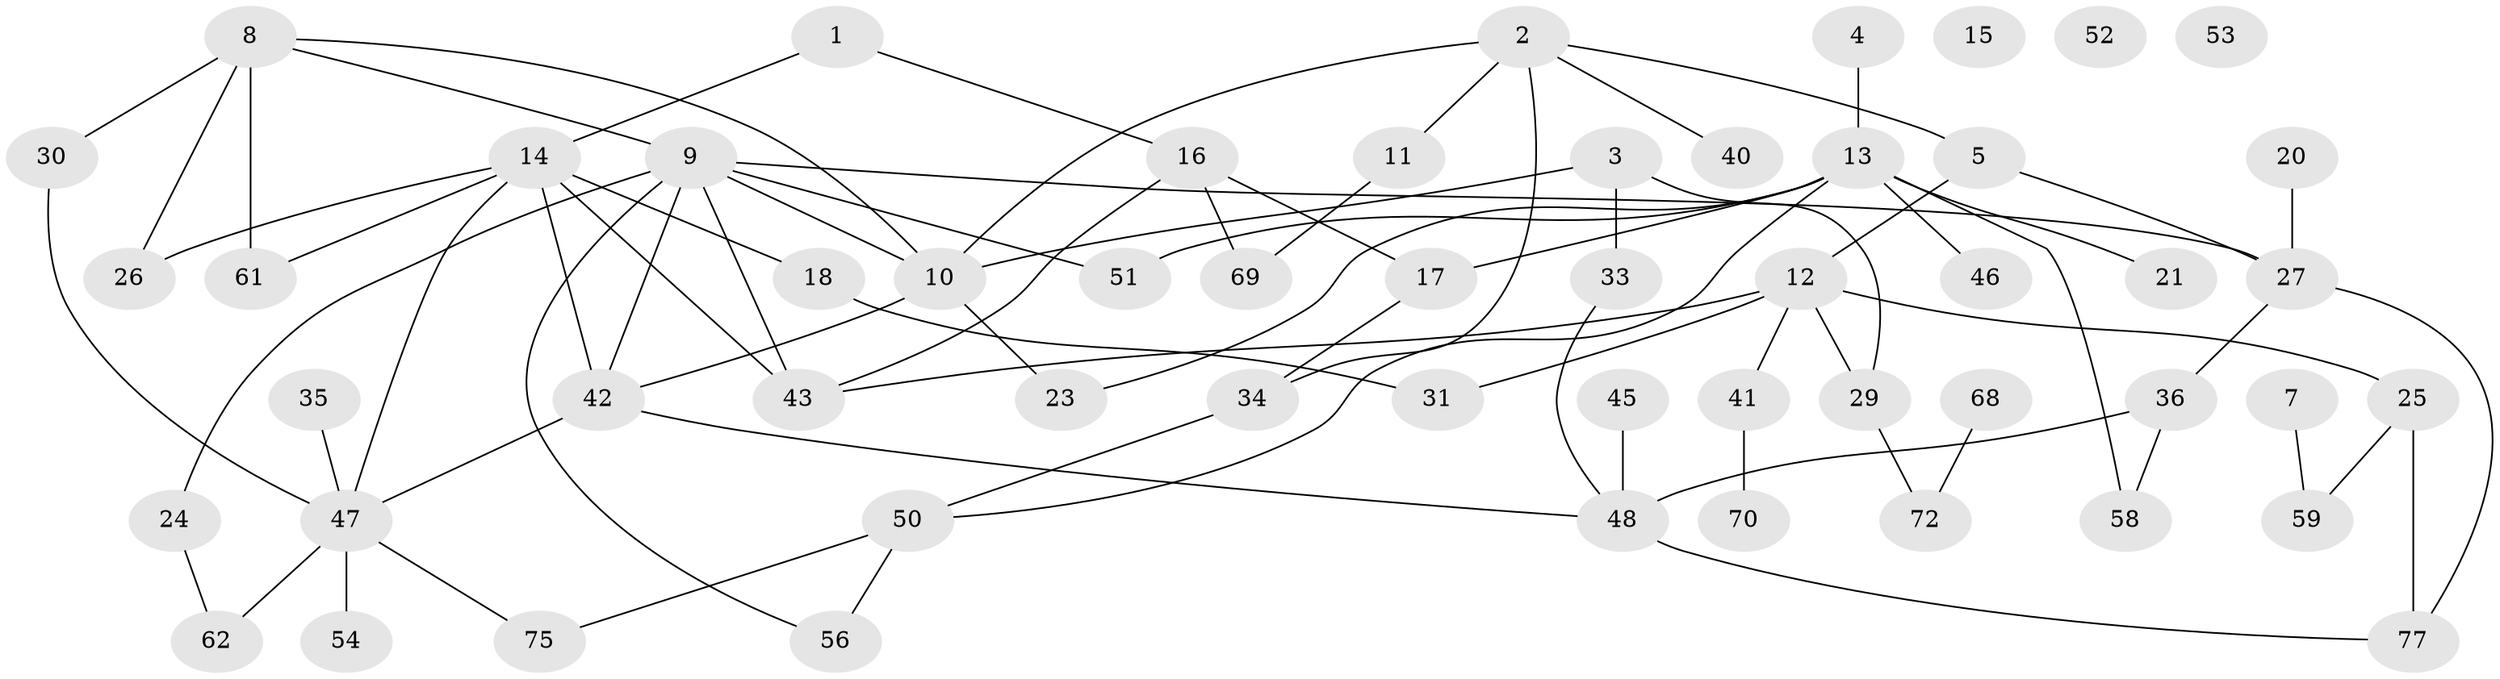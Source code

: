 // original degree distribution, {2: 0.3291139240506329, 5: 0.08860759493670886, 3: 0.17721518987341772, 1: 0.20253164556962025, 4: 0.13924050632911392, 6: 0.012658227848101266, 0: 0.0379746835443038, 7: 0.012658227848101266}
// Generated by graph-tools (version 1.1) at 2025/41/03/06/25 10:41:21]
// undirected, 55 vertices, 76 edges
graph export_dot {
graph [start="1"]
  node [color=gray90,style=filled];
  1 [super="+6"];
  2 [super="+67"];
  3 [super="+63"];
  4;
  5;
  7 [super="+74"];
  8 [super="+38"];
  9 [super="+37"];
  10 [super="+32"];
  11 [super="+55"];
  12 [super="+22"];
  13 [super="+19"];
  14 [super="+65"];
  15;
  16 [super="+44"];
  17 [super="+28"];
  18 [super="+79"];
  20;
  21 [super="+73"];
  23;
  24;
  25;
  26 [super="+39"];
  27 [super="+71"];
  29;
  30;
  31;
  33;
  34 [super="+64"];
  35;
  36;
  40;
  41;
  42 [super="+57"];
  43;
  45;
  46;
  47 [super="+49"];
  48 [super="+60"];
  50 [super="+76"];
  51;
  52;
  53;
  54;
  56;
  58;
  59;
  61;
  62 [super="+66"];
  68;
  69;
  70;
  72 [super="+78"];
  75;
  77;
  1 -- 16;
  1 -- 14;
  2 -- 5;
  2 -- 10;
  2 -- 11;
  2 -- 40;
  2 -- 34;
  3 -- 33;
  3 -- 10;
  3 -- 29;
  4 -- 13;
  5 -- 27;
  5 -- 12;
  7 -- 59;
  8 -- 61;
  8 -- 9;
  8 -- 10;
  8 -- 30;
  8 -- 26;
  9 -- 10;
  9 -- 51;
  9 -- 24;
  9 -- 56;
  9 -- 27;
  9 -- 43;
  9 -- 42;
  10 -- 42;
  10 -- 23;
  11 -- 69;
  12 -- 25 [weight=2];
  12 -- 29;
  12 -- 41;
  12 -- 43;
  12 -- 31;
  13 -- 46;
  13 -- 51;
  13 -- 58;
  13 -- 23;
  13 -- 50;
  13 -- 17;
  13 -- 21;
  14 -- 18;
  14 -- 42;
  14 -- 61;
  14 -- 43;
  14 -- 47;
  14 -- 26;
  16 -- 43;
  16 -- 69;
  16 -- 17;
  17 -- 34;
  18 -- 31;
  20 -- 27;
  24 -- 62;
  25 -- 59;
  25 -- 77;
  27 -- 36;
  27 -- 77;
  29 -- 72;
  30 -- 47;
  33 -- 48;
  34 -- 50;
  35 -- 47;
  36 -- 58;
  36 -- 48;
  41 -- 70;
  42 -- 47;
  42 -- 48;
  45 -- 48;
  47 -- 54;
  47 -- 62;
  47 -- 75;
  48 -- 77;
  50 -- 56;
  50 -- 75;
  68 -- 72;
}
